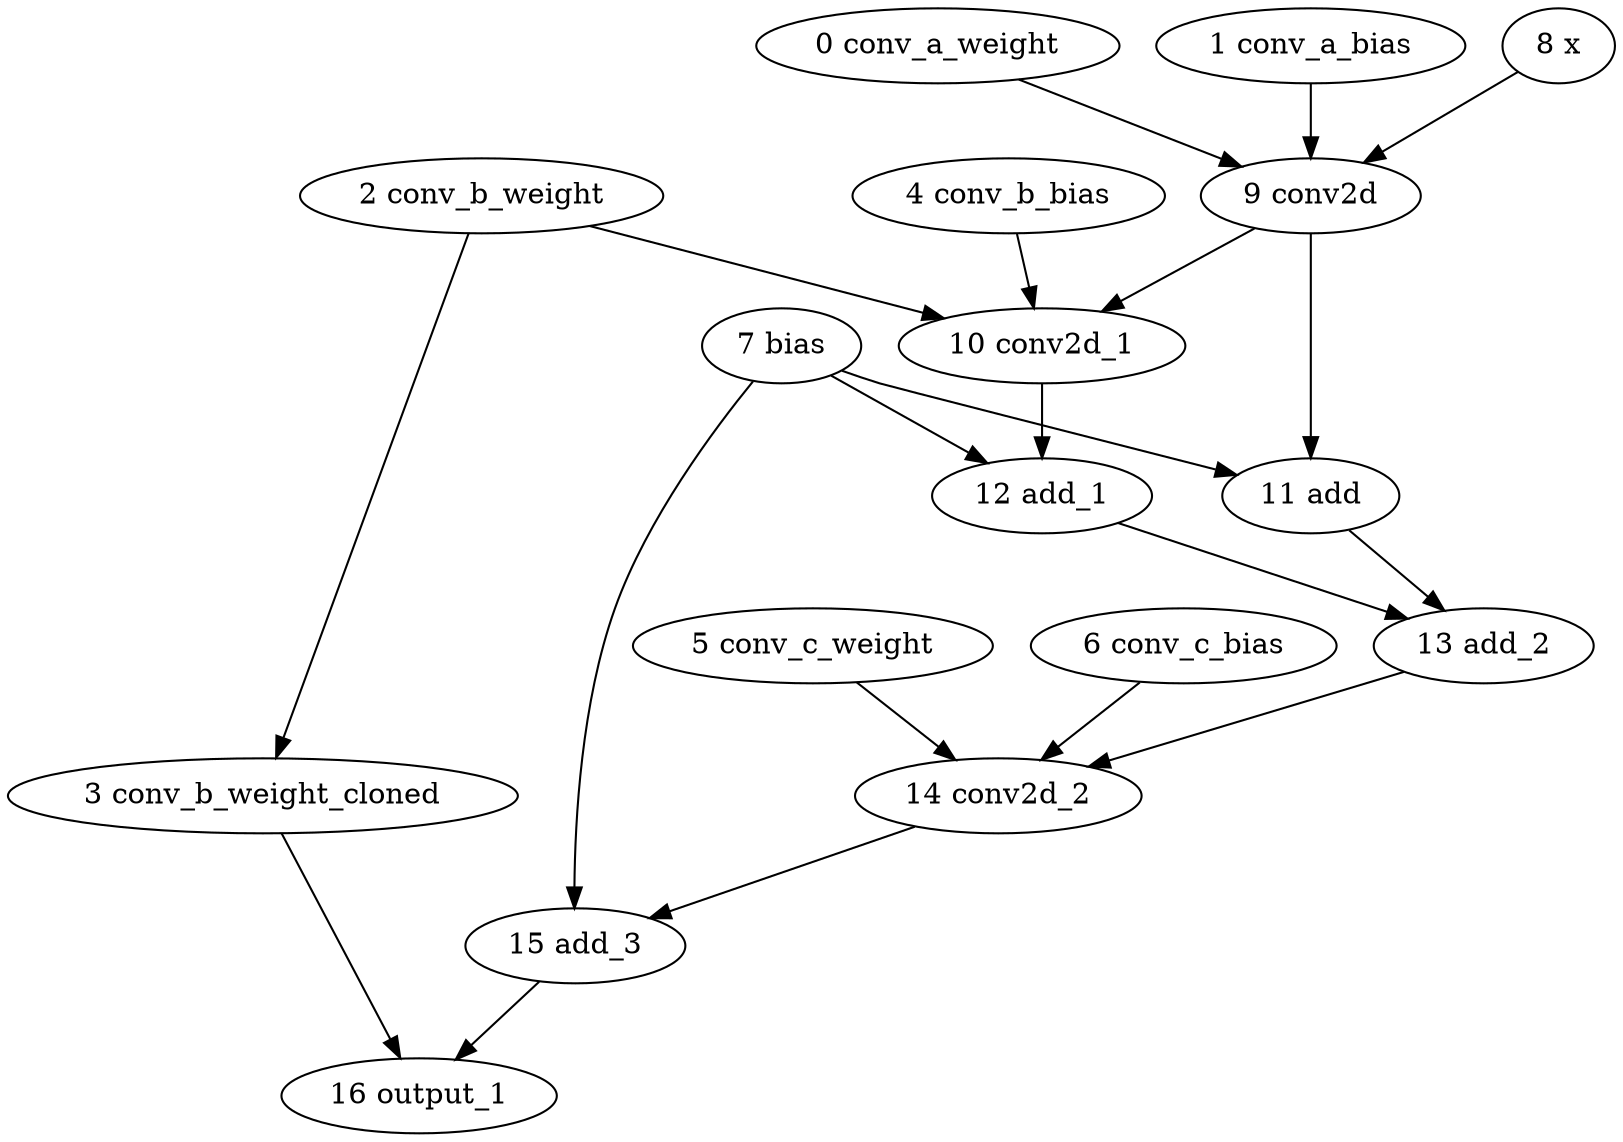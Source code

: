 strict digraph  {
"0 conv_a_weight" [id=0, type=get_attr];
"1 conv_a_bias" [id=1, type=get_attr];
"2 conv_b_weight" [id=2, type=get_attr];
"3 conv_b_weight_cloned" [id=3, type=clone];
"4 conv_b_bias" [id=4, type=get_attr];
"5 conv_c_weight" [id=5, type=get_attr];
"6 conv_c_bias" [id=6, type=get_attr];
"7 bias" [id=7, type=get_attr];
"8 x" [id=8, type=input];
"9 conv2d" [id=9, type=conv2d];
"10 conv2d_1" [id=10, type=conv2d];
"11 add" [id=11, type=add];
"12 add_1" [id=12, type=add];
"13 add_2" [id=13, type=add];
"14 conv2d_2" [id=14, type=conv2d];
"15 add_3" [id=15, type=add];
"16 output_1" [id=16, type=output];
"0 conv_a_weight" -> "9 conv2d";
"1 conv_a_bias" -> "9 conv2d";
"2 conv_b_weight" -> "3 conv_b_weight_cloned";
"2 conv_b_weight" -> "10 conv2d_1";
"3 conv_b_weight_cloned" -> "16 output_1";
"4 conv_b_bias" -> "10 conv2d_1";
"5 conv_c_weight" -> "14 conv2d_2";
"6 conv_c_bias" -> "14 conv2d_2";
"7 bias" -> "11 add";
"7 bias" -> "12 add_1";
"7 bias" -> "15 add_3";
"8 x" -> "9 conv2d";
"9 conv2d" -> "10 conv2d_1";
"9 conv2d" -> "11 add";
"10 conv2d_1" -> "12 add_1";
"11 add" -> "13 add_2";
"12 add_1" -> "13 add_2";
"13 add_2" -> "14 conv2d_2";
"14 conv2d_2" -> "15 add_3";
"15 add_3" -> "16 output_1";
}
